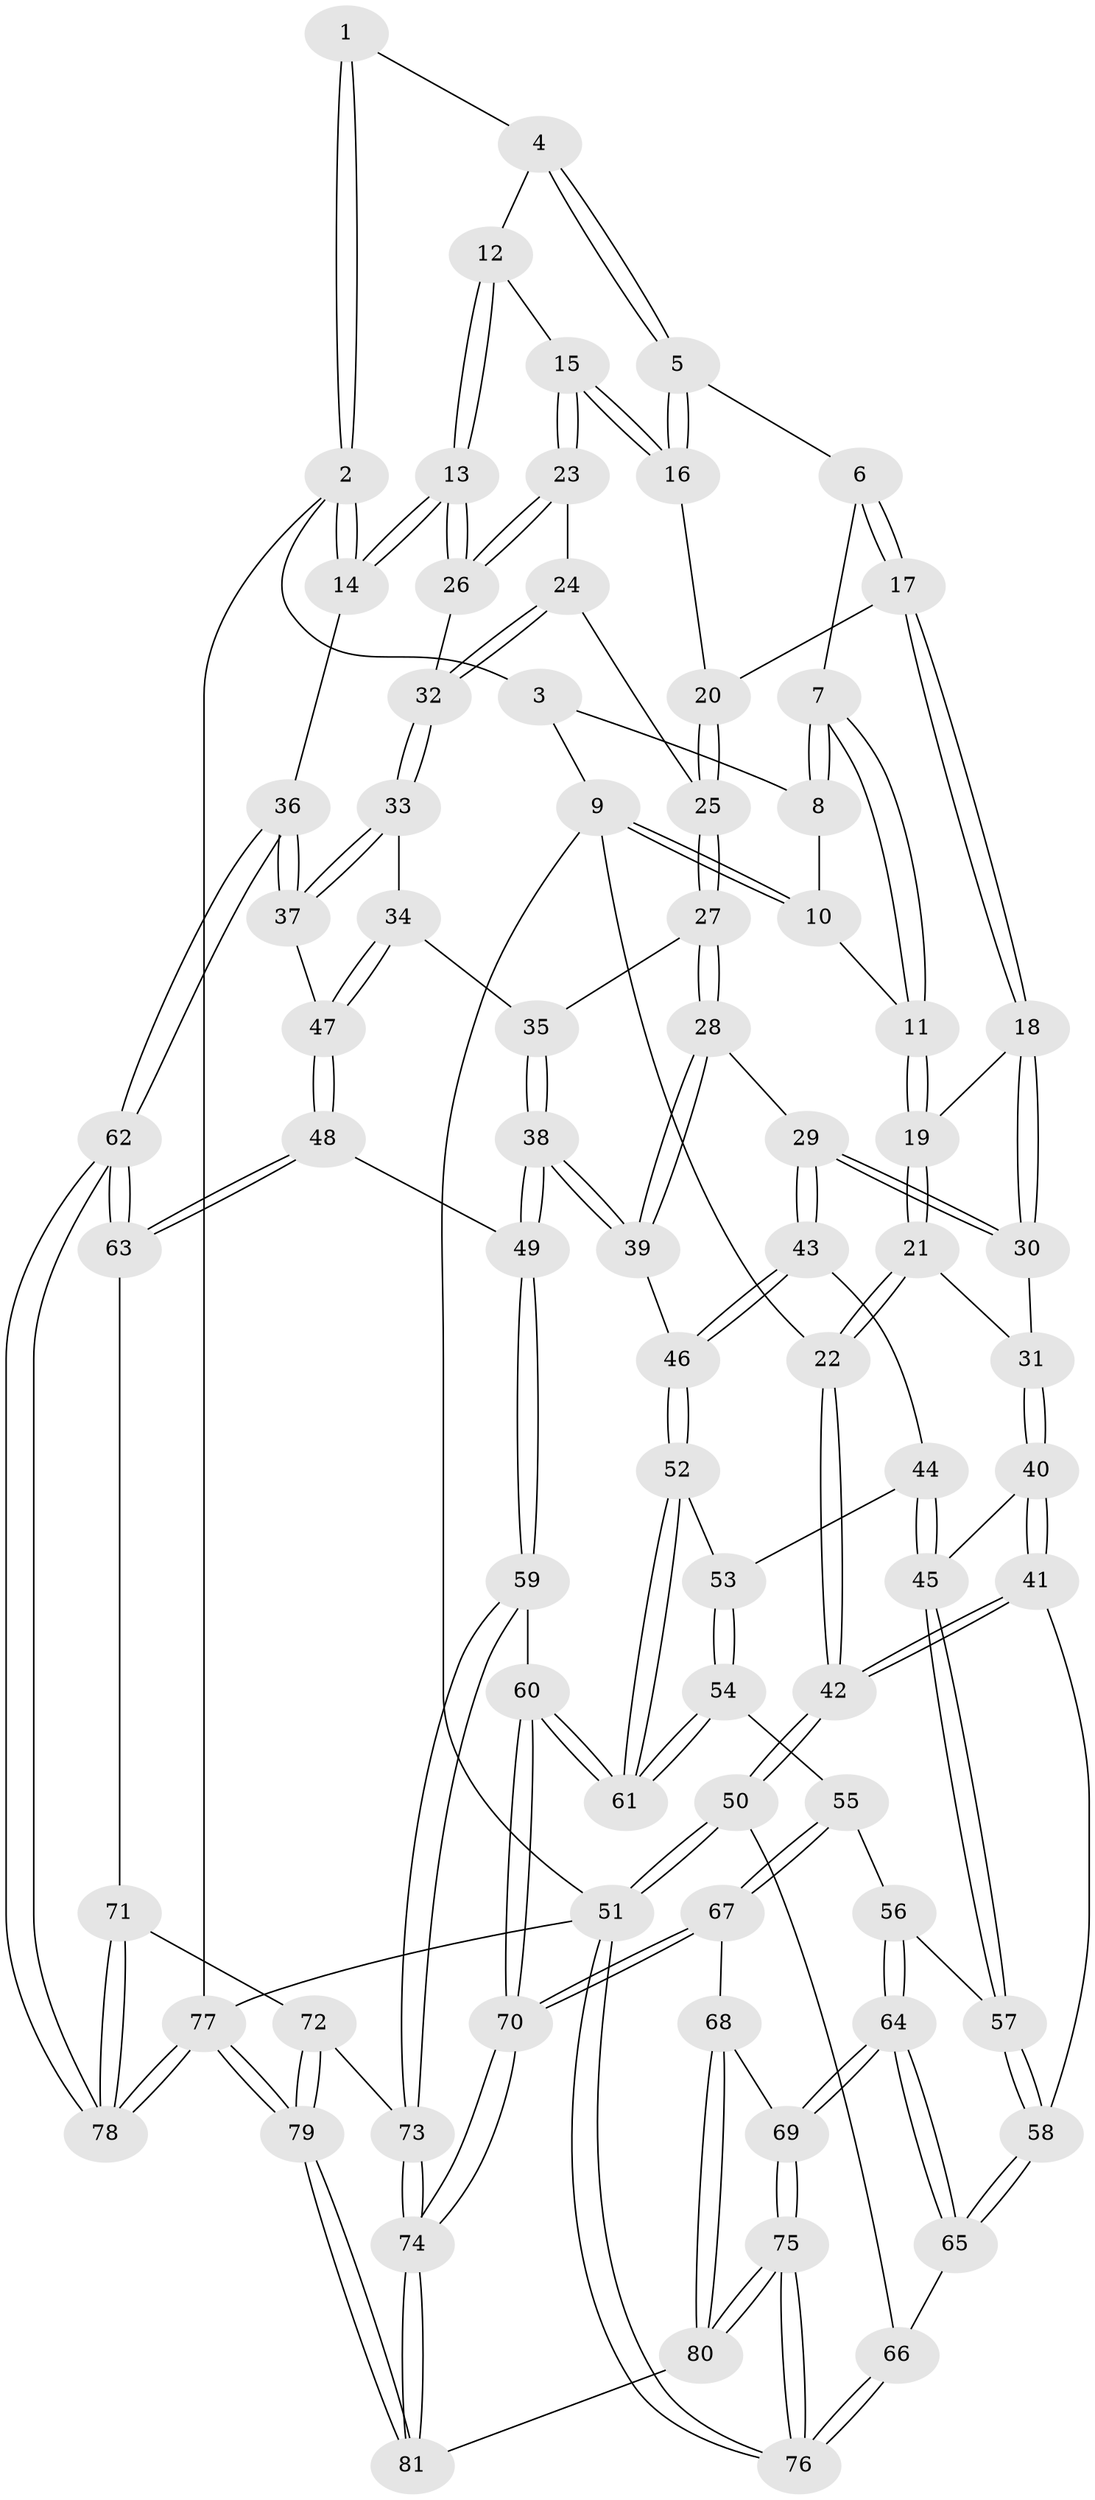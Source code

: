 // Generated by graph-tools (version 1.1) at 2025/03/03/09/25 03:03:13]
// undirected, 81 vertices, 199 edges
graph export_dot {
graph [start="1"]
  node [color=gray90,style=filled];
  1 [pos="+0.6710744154889587+0"];
  2 [pos="+1+0"];
  3 [pos="+0.27232563128490966+0"];
  4 [pos="+0.6767214151804034+0"];
  5 [pos="+0.6307025105687566+0.07633060747827632"];
  6 [pos="+0.3965101717630991+0.09634117621499012"];
  7 [pos="+0.30541162833232927+0.004752113878308972"];
  8 [pos="+0.2716284526859114+0"];
  9 [pos="+0+0.22582142869173483"];
  10 [pos="+0.08280943285126316+0.06385603800462418"];
  11 [pos="+0.20927174448495345+0.2255090543005954"];
  12 [pos="+0.7630986349678621+0.04970296349266559"];
  13 [pos="+1+0.21333788277493634"];
  14 [pos="+1+0.2113434091179829"];
  15 [pos="+0.8307837330834436+0.2559929499767171"];
  16 [pos="+0.6290047441953984+0.09128647965959359"];
  17 [pos="+0.44245341012808126+0.27820094944864104"];
  18 [pos="+0.44221810843806764+0.2784835211002183"];
  19 [pos="+0.2040891666434736+0.2652376236045777"];
  20 [pos="+0.5943543895976464+0.22531135116339335"];
  21 [pos="+0.12316181782886892+0.3485525392605657"];
  22 [pos="+0+0.3636806335733139"];
  23 [pos="+0.8389052372863534+0.2705922116394991"];
  24 [pos="+0.7265028187621406+0.3548626943807927"];
  25 [pos="+0.715675516701041+0.35578400976517605"];
  26 [pos="+1+0.2196037460462307"];
  27 [pos="+0.6429375041484672+0.4557518541002539"];
  28 [pos="+0.5429184766141562+0.482066641503788"];
  29 [pos="+0.46706715242125546+0.47544984069483126"];
  30 [pos="+0.44835084758795113+0.4559009138184069"];
  31 [pos="+0.23706071187475047+0.4778458054210973"];
  32 [pos="+0.839477531301372+0.47234754522440725"];
  33 [pos="+0.8490205742959729+0.5132590936695279"];
  34 [pos="+0.7581881745430826+0.5655662989379775"];
  35 [pos="+0.6665435023824121+0.4998807109103509"];
  36 [pos="+1+0.665010377402618"];
  37 [pos="+0.9705361680420216+0.6186058412604011"];
  38 [pos="+0.6493031906678922+0.692356993798286"];
  39 [pos="+0.6034580530369189+0.6606029457071437"];
  40 [pos="+0.23192838644740865+0.5901956979157751"];
  41 [pos="+0.03483834138652754+0.674608764784069"];
  42 [pos="+0+0.6155805902380383"];
  43 [pos="+0.4397937742324557+0.609419194552985"];
  44 [pos="+0.3425152940426561+0.6395780667944478"];
  45 [pos="+0.26593774307828993+0.634022724398228"];
  46 [pos="+0.46322122943074323+0.6475551294732816"];
  47 [pos="+0.7451110953227886+0.6890993063401142"];
  48 [pos="+0.6956182777284627+0.7423916064417571"];
  49 [pos="+0.6837810416024606+0.740947635250479"];
  50 [pos="+0+0.6889579174655366"];
  51 [pos="+0+1"];
  52 [pos="+0.4622052136763404+0.6681318304278413"];
  53 [pos="+0.3656059572083588+0.7110573865293663"];
  54 [pos="+0.379063006971934+0.7741744437485746"];
  55 [pos="+0.3248800662225601+0.7902029757865349"];
  56 [pos="+0.27051136097882367+0.7556049862507763"];
  57 [pos="+0.2577178454990539+0.7122316331068953"];
  58 [pos="+0.09715286610330741+0.7453639928884841"];
  59 [pos="+0.6194278684045759+0.784583525340928"];
  60 [pos="+0.4781860978753241+0.8012818208761955"];
  61 [pos="+0.46071597582234475+0.7824242514132018"];
  62 [pos="+1+0.876066215187742"];
  63 [pos="+0.7067880385172857+0.7549930565398115"];
  64 [pos="+0.16367188519877313+0.852753478576517"];
  65 [pos="+0.13433776913266912+0.8350822732360338"];
  66 [pos="+0.057931224331318094+0.875033139501926"];
  67 [pos="+0.31264707567751093+0.9023267082621373"];
  68 [pos="+0.2855418277457651+0.9138547998520045"];
  69 [pos="+0.1855879226212591+0.8952113031152676"];
  70 [pos="+0.44712143028815227+0.9518960607173095"];
  71 [pos="+0.7495932850260483+0.8970842642735666"];
  72 [pos="+0.749349429875486+0.8975727774235962"];
  73 [pos="+0.5939800468663405+1"];
  74 [pos="+0.5240319187569497+1"];
  75 [pos="+0+1"];
  76 [pos="+0+1"];
  77 [pos="+1+1"];
  78 [pos="+1+0.9760731343106717"];
  79 [pos="+0.8152223651562039+1"];
  80 [pos="+0.25488643501385916+1"];
  81 [pos="+0.5261046045675647+1"];
  1 -- 2;
  1 -- 2;
  1 -- 4;
  2 -- 3;
  2 -- 14;
  2 -- 14;
  2 -- 77;
  3 -- 8;
  3 -- 9;
  4 -- 5;
  4 -- 5;
  4 -- 12;
  5 -- 6;
  5 -- 16;
  5 -- 16;
  6 -- 7;
  6 -- 17;
  6 -- 17;
  7 -- 8;
  7 -- 8;
  7 -- 11;
  7 -- 11;
  8 -- 10;
  9 -- 10;
  9 -- 10;
  9 -- 22;
  9 -- 51;
  10 -- 11;
  11 -- 19;
  11 -- 19;
  12 -- 13;
  12 -- 13;
  12 -- 15;
  13 -- 14;
  13 -- 14;
  13 -- 26;
  13 -- 26;
  14 -- 36;
  15 -- 16;
  15 -- 16;
  15 -- 23;
  15 -- 23;
  16 -- 20;
  17 -- 18;
  17 -- 18;
  17 -- 20;
  18 -- 19;
  18 -- 30;
  18 -- 30;
  19 -- 21;
  19 -- 21;
  20 -- 25;
  20 -- 25;
  21 -- 22;
  21 -- 22;
  21 -- 31;
  22 -- 42;
  22 -- 42;
  23 -- 24;
  23 -- 26;
  23 -- 26;
  24 -- 25;
  24 -- 32;
  24 -- 32;
  25 -- 27;
  25 -- 27;
  26 -- 32;
  27 -- 28;
  27 -- 28;
  27 -- 35;
  28 -- 29;
  28 -- 39;
  28 -- 39;
  29 -- 30;
  29 -- 30;
  29 -- 43;
  29 -- 43;
  30 -- 31;
  31 -- 40;
  31 -- 40;
  32 -- 33;
  32 -- 33;
  33 -- 34;
  33 -- 37;
  33 -- 37;
  34 -- 35;
  34 -- 47;
  34 -- 47;
  35 -- 38;
  35 -- 38;
  36 -- 37;
  36 -- 37;
  36 -- 62;
  36 -- 62;
  37 -- 47;
  38 -- 39;
  38 -- 39;
  38 -- 49;
  38 -- 49;
  39 -- 46;
  40 -- 41;
  40 -- 41;
  40 -- 45;
  41 -- 42;
  41 -- 42;
  41 -- 58;
  42 -- 50;
  42 -- 50;
  43 -- 44;
  43 -- 46;
  43 -- 46;
  44 -- 45;
  44 -- 45;
  44 -- 53;
  45 -- 57;
  45 -- 57;
  46 -- 52;
  46 -- 52;
  47 -- 48;
  47 -- 48;
  48 -- 49;
  48 -- 63;
  48 -- 63;
  49 -- 59;
  49 -- 59;
  50 -- 51;
  50 -- 51;
  50 -- 66;
  51 -- 76;
  51 -- 76;
  51 -- 77;
  52 -- 53;
  52 -- 61;
  52 -- 61;
  53 -- 54;
  53 -- 54;
  54 -- 55;
  54 -- 61;
  54 -- 61;
  55 -- 56;
  55 -- 67;
  55 -- 67;
  56 -- 57;
  56 -- 64;
  56 -- 64;
  57 -- 58;
  57 -- 58;
  58 -- 65;
  58 -- 65;
  59 -- 60;
  59 -- 73;
  59 -- 73;
  60 -- 61;
  60 -- 61;
  60 -- 70;
  60 -- 70;
  62 -- 63;
  62 -- 63;
  62 -- 78;
  62 -- 78;
  63 -- 71;
  64 -- 65;
  64 -- 65;
  64 -- 69;
  64 -- 69;
  65 -- 66;
  66 -- 76;
  66 -- 76;
  67 -- 68;
  67 -- 70;
  67 -- 70;
  68 -- 69;
  68 -- 80;
  68 -- 80;
  69 -- 75;
  69 -- 75;
  70 -- 74;
  70 -- 74;
  71 -- 72;
  71 -- 78;
  71 -- 78;
  72 -- 73;
  72 -- 79;
  72 -- 79;
  73 -- 74;
  73 -- 74;
  74 -- 81;
  74 -- 81;
  75 -- 76;
  75 -- 76;
  75 -- 80;
  75 -- 80;
  77 -- 78;
  77 -- 78;
  77 -- 79;
  77 -- 79;
  79 -- 81;
  79 -- 81;
  80 -- 81;
}
